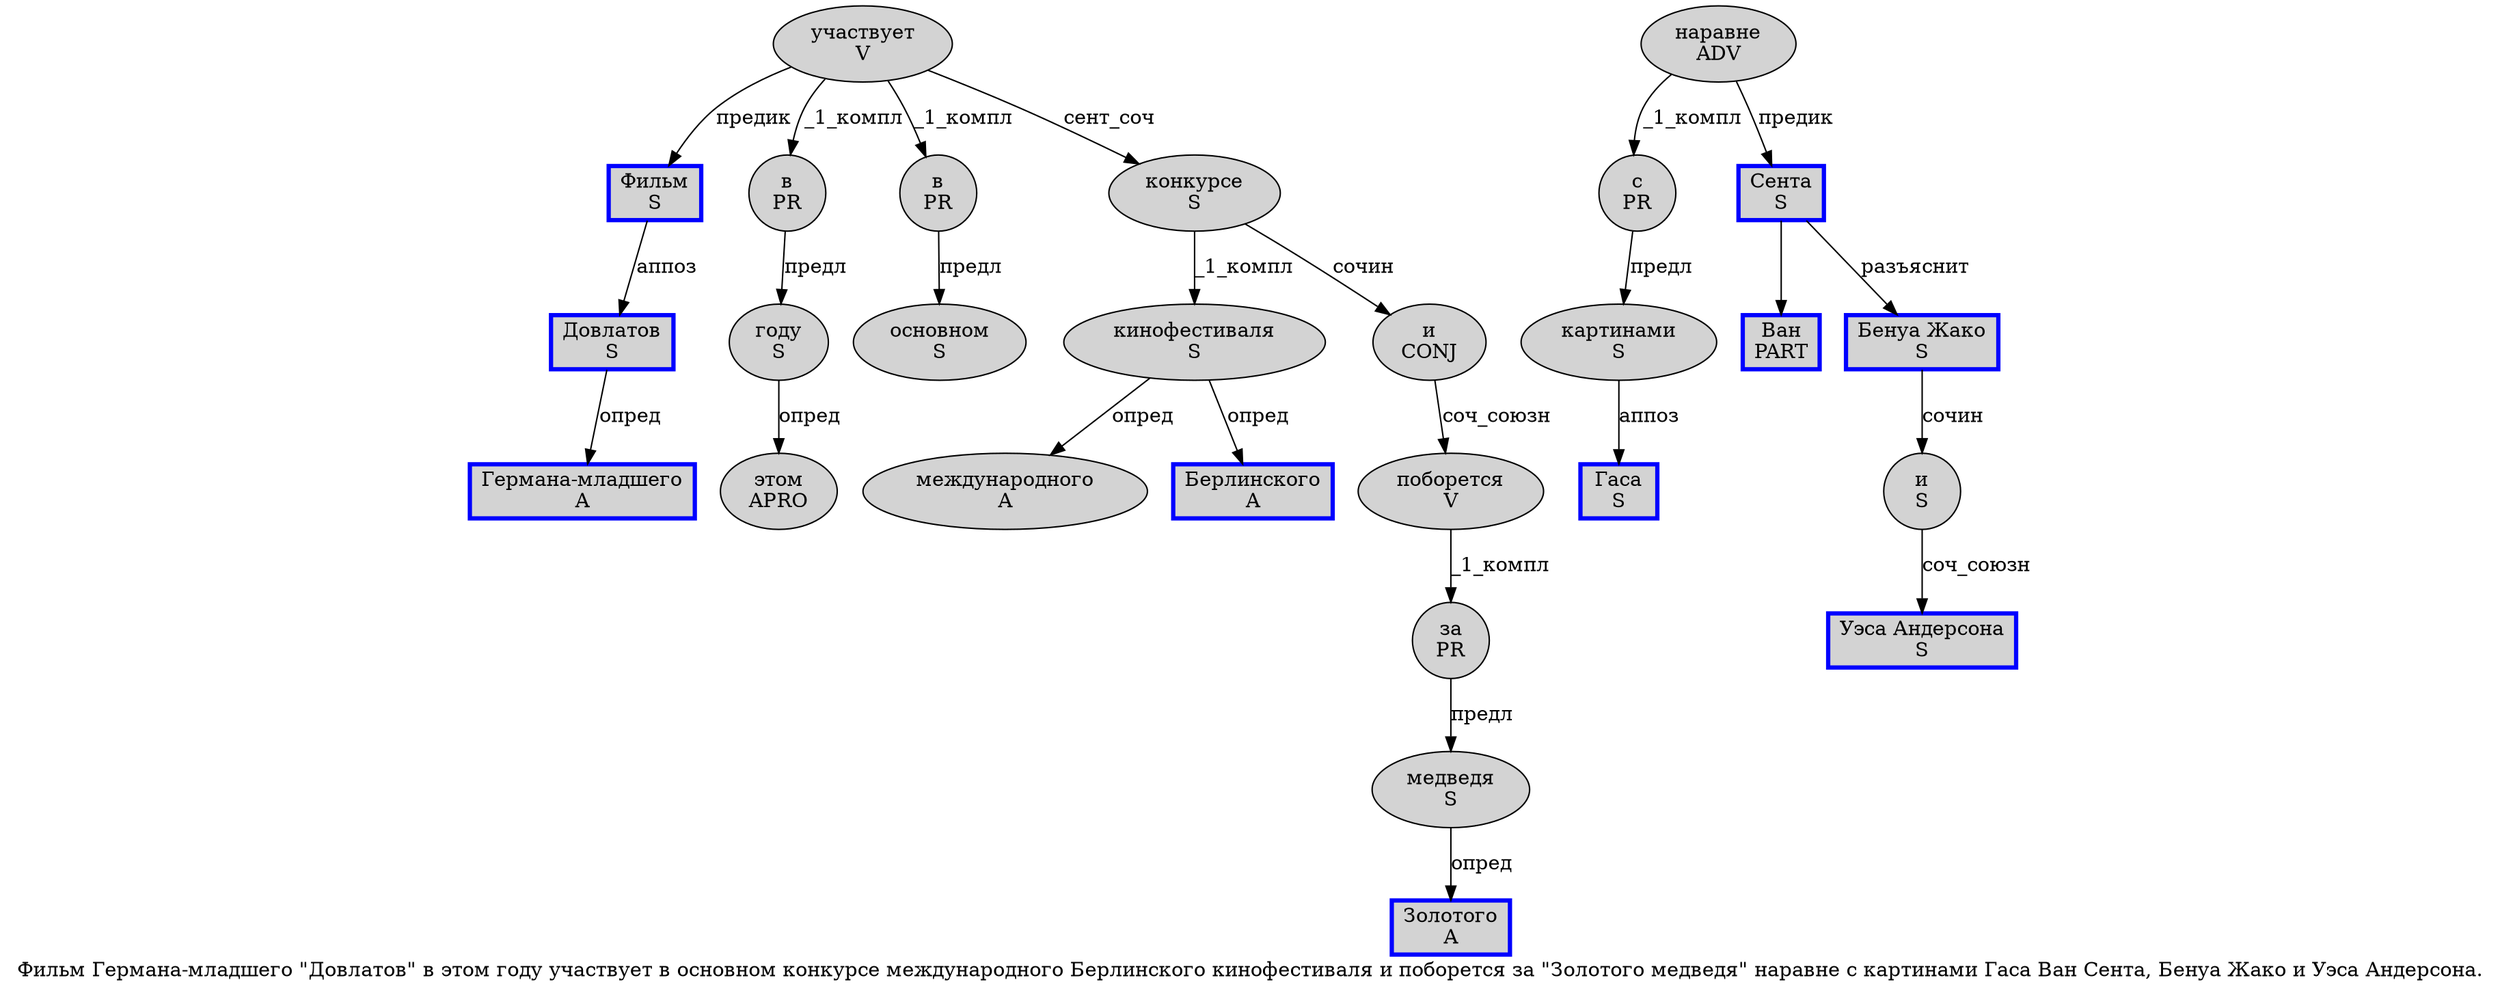 digraph SENTENCE_1103 {
	graph [label="Фильм Германа-младшего \"Довлатов\" в этом году участвует в основном конкурсе международного Берлинского кинофестиваля и поборется за \"Золотого медведя\" наравне с картинами Гаса Ван Сента, Бенуа Жако и Уэса Андерсона."]
	node [style=filled]
		0 [label="Фильм
S" color=blue fillcolor=lightgray penwidth=3 shape=box]
		1 [label="Германа-младшего
A" color=blue fillcolor=lightgray penwidth=3 shape=box]
		3 [label="Довлатов
S" color=blue fillcolor=lightgray penwidth=3 shape=box]
		5 [label="в
PR" color="" fillcolor=lightgray penwidth=1 shape=ellipse]
		6 [label="этом
APRO" color="" fillcolor=lightgray penwidth=1 shape=ellipse]
		7 [label="году
S" color="" fillcolor=lightgray penwidth=1 shape=ellipse]
		8 [label="участвует
V" color="" fillcolor=lightgray penwidth=1 shape=ellipse]
		9 [label="в
PR" color="" fillcolor=lightgray penwidth=1 shape=ellipse]
		10 [label="основном
S" color="" fillcolor=lightgray penwidth=1 shape=ellipse]
		11 [label="конкурсе
S" color="" fillcolor=lightgray penwidth=1 shape=ellipse]
		12 [label="международного
A" color="" fillcolor=lightgray penwidth=1 shape=ellipse]
		13 [label="Берлинского
A" color=blue fillcolor=lightgray penwidth=3 shape=box]
		14 [label="кинофестиваля
S" color="" fillcolor=lightgray penwidth=1 shape=ellipse]
		15 [label="и
CONJ" color="" fillcolor=lightgray penwidth=1 shape=ellipse]
		16 [label="поборется
V" color="" fillcolor=lightgray penwidth=1 shape=ellipse]
		17 [label="за
PR" color="" fillcolor=lightgray penwidth=1 shape=ellipse]
		19 [label="Золотого
A" color=blue fillcolor=lightgray penwidth=3 shape=box]
		20 [label="медведя
S" color="" fillcolor=lightgray penwidth=1 shape=ellipse]
		22 [label="наравне
ADV" color="" fillcolor=lightgray penwidth=1 shape=ellipse]
		23 [label="с
PR" color="" fillcolor=lightgray penwidth=1 shape=ellipse]
		24 [label="картинами
S" color="" fillcolor=lightgray penwidth=1 shape=ellipse]
		25 [label="Гаса
S" color=blue fillcolor=lightgray penwidth=3 shape=box]
		26 [label="Ван
PART" color=blue fillcolor=lightgray penwidth=3 shape=box]
		27 [label="Сента
S" color=blue fillcolor=lightgray penwidth=3 shape=box]
		29 [label="Бенуа Жако
S" color=blue fillcolor=lightgray penwidth=3 shape=box]
		30 [label="и
S" color="" fillcolor=lightgray penwidth=1 shape=ellipse]
		31 [label="Уэса Андерсона
S" color=blue fillcolor=lightgray penwidth=3 shape=box]
			17 -> 20 [label="предл"]
			3 -> 1 [label="опред"]
			30 -> 31 [label="соч_союзн"]
			23 -> 24 [label="предл"]
			0 -> 3 [label="аппоз"]
			22 -> 23 [label="_1_компл"]
			22 -> 27 [label="предик"]
			11 -> 14 [label="_1_компл"]
			11 -> 15 [label="сочин"]
			8 -> 0 [label="предик"]
			8 -> 5 [label="_1_компл"]
			8 -> 9 [label="_1_компл"]
			8 -> 11 [label="сент_соч"]
			29 -> 30 [label="сочин"]
			5 -> 7 [label="предл"]
			27 -> 26
			27 -> 29 [label="разъяснит"]
			7 -> 6 [label="опред"]
			16 -> 17 [label="_1_компл"]
			15 -> 16 [label="соч_союзн"]
			14 -> 12 [label="опред"]
			14 -> 13 [label="опред"]
			20 -> 19 [label="опред"]
			9 -> 10 [label="предл"]
			24 -> 25 [label="аппоз"]
}